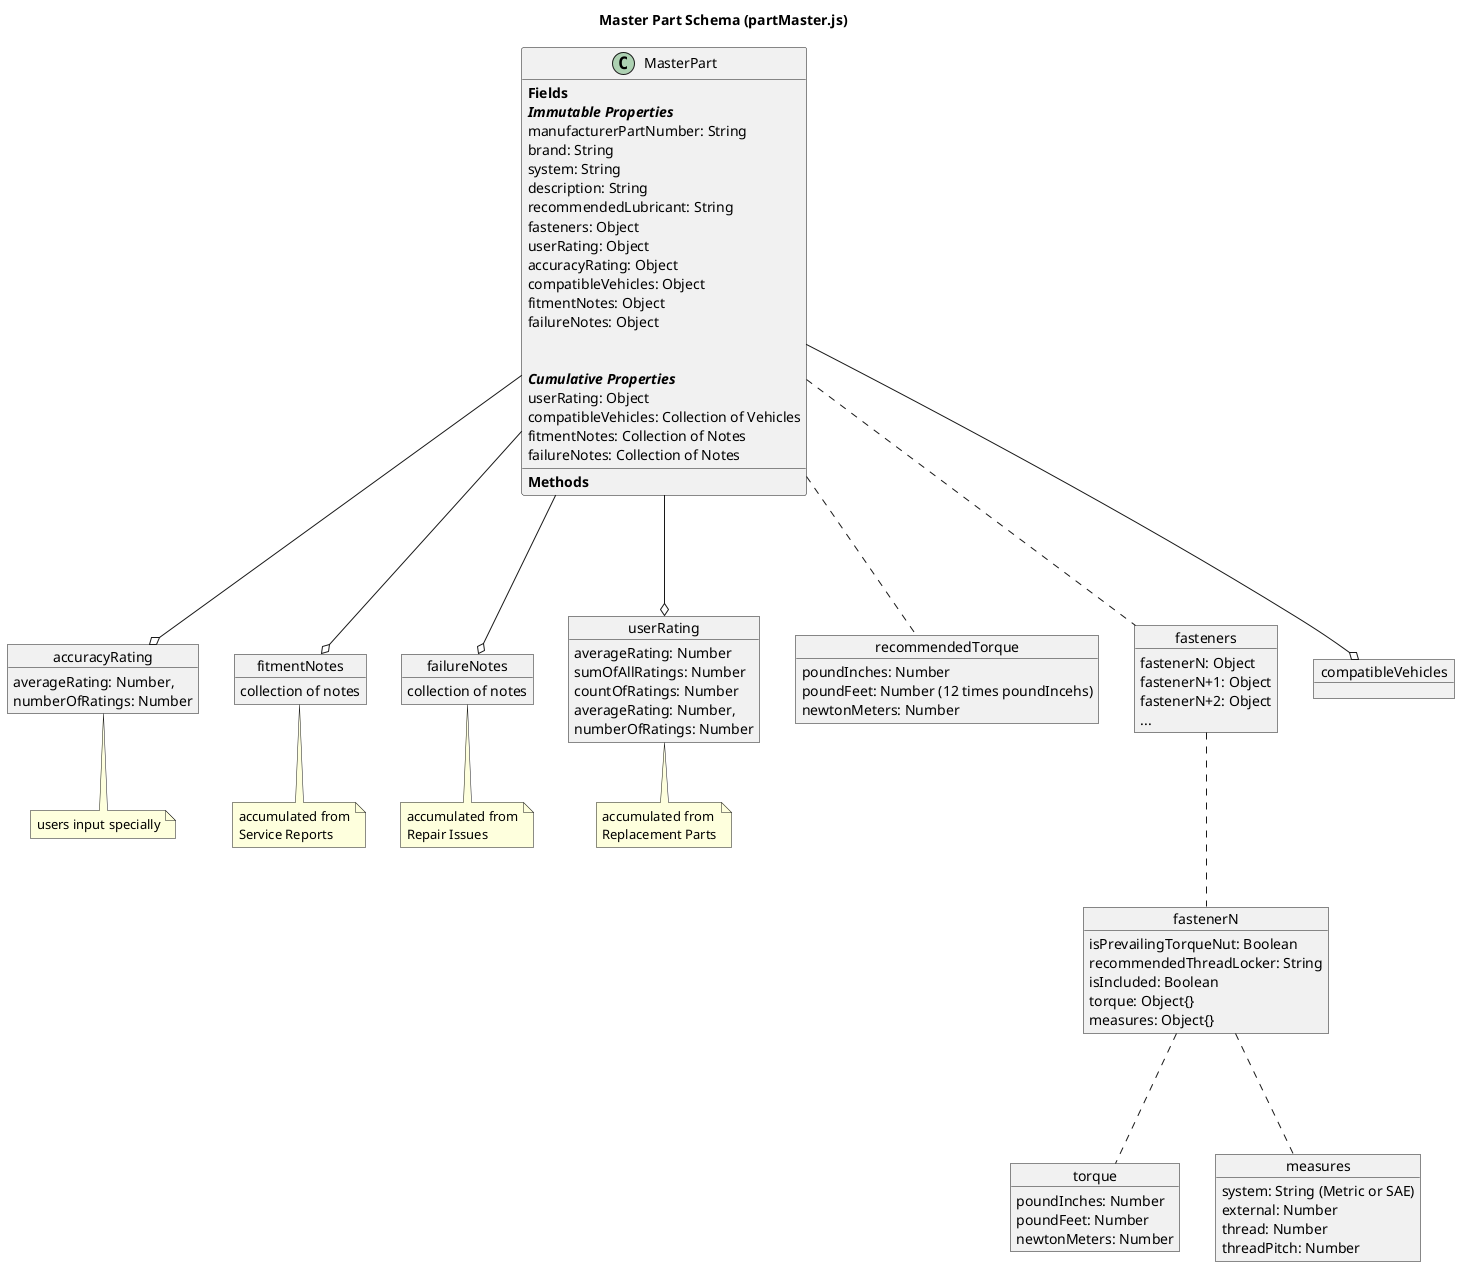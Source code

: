 @startuml

title Master Part Schema (partMaster.js)


class MasterPart{
{field}**Fields**
**//Immutable Properties//**
manufacturerPartNumber: String
brand: String
system: String
description: String
recommendedLubricant: String
fasteners: Object
userRating: Object
accuracyRating: Object
compatibleVehicles: Object
fitmentNotes: Object
failureNotes: Object


**//Cumulative Properties//**
userRating: Object
compatibleVehicles: Collection of Vehicles
fitmentNotes: Collection of Notes
failureNotes: Collection of Notes

{method}**Methods**
}


object recommendedTorque {
poundInches: Number
poundFeet: Number (12 times poundIncehs)
newtonMeters: Number
}


object userRating {
averageRating: Number
sumOfAllRatings: Number
countOfRatings: Number
}


object fasteners{
fastenerN: Object
fastenerN+1: Object
fastenerN+2: Object
...
}

object fastenerN {
 isPrevailingTorqueNut: Boolean
 recommendedThreadLocker: String
 isIncluded: Boolean
 torque: Object{}
 measures: Object{}
}

object torque {
  poundInches: Number
  poundFeet: Number
  newtonMeters: Number
}


object measures{
 system: String (Metric or SAE)
 external: Number
 thread: Number
 threadPitch: Number
}


object userRating {
 averageRating: Number,
 numberOfRatings: Number
}

object accuracyRating {
averageRating: Number,
 numberOfRatings: Number
}

object compatibleVehicles {

}

object fitmentNotes {
 collection of notes
}

object failureNotes {
 collection of notes
}




MasterPart ... recommendedTorque
MasterPart ... fasteners
fasteners ... fastenerN
fastenerN ... torque
fastenerN ... measures

MasterPart ---o userRating
MasterPart ---o accuracyRating
MasterPart ---o compatibleVehicles
MasterPart ---o fitmentNotes
MasterPart ---o failureNotes


note as N1
  accumulated from
  Replacement Parts
end note

note as N2
 accumulated from
 Repair Issues
end note

note as N3
 accumulated from
 Service Reports
end note

note as N4
 users input specially
end note


N1 -up-> userRating
N2 -up-> failureNotes
N3 -up-> fitmentNotes
N4 -up-> accuracyRating

@enduml